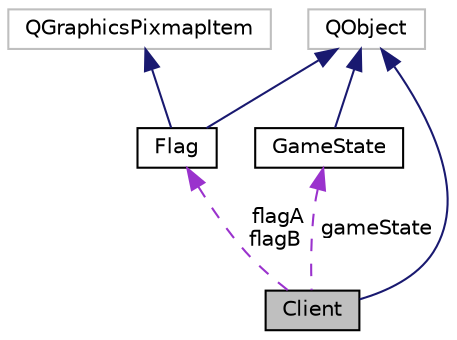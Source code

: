 digraph "Client"
{
  edge [fontname="Helvetica",fontsize="10",labelfontname="Helvetica",labelfontsize="10"];
  node [fontname="Helvetica",fontsize="10",shape=record];
  Node1 [label="Client",height=0.2,width=0.4,color="black", fillcolor="grey75", style="filled", fontcolor="black"];
  Node2 -> Node1 [dir="back",color="midnightblue",fontsize="10",style="solid"];
  Node2 [label="QObject",height=0.2,width=0.4,color="grey75", fillcolor="white", style="filled"];
  Node3 -> Node1 [dir="back",color="darkorchid3",fontsize="10",style="dashed",label=" flagA\nflagB" ];
  Node3 [label="Flag",height=0.2,width=0.4,color="black", fillcolor="white", style="filled",URL="$class_flag.html",tooltip="The Flag class. "];
  Node2 -> Node3 [dir="back",color="midnightblue",fontsize="10",style="solid"];
  Node4 -> Node3 [dir="back",color="midnightblue",fontsize="10",style="solid"];
  Node4 [label="QGraphicsPixmapItem",height=0.2,width=0.4,color="grey75", fillcolor="white", style="filled"];
  Node5 -> Node1 [dir="back",color="darkorchid3",fontsize="10",style="dashed",label=" gameState" ];
  Node5 [label="GameState",height=0.2,width=0.4,color="black", fillcolor="white", style="filled",URL="$class_game_state.html",tooltip="The GameState class. "];
  Node2 -> Node5 [dir="back",color="midnightblue",fontsize="10",style="solid"];
}
